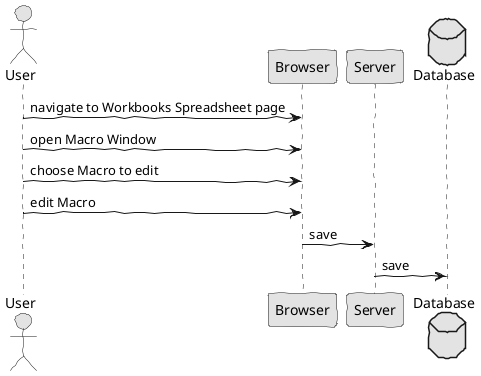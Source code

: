 @startuml  analysis_dm.png
skinparam handwritten true
skinparam monochrome true
skinparam packageStyle rect
skinparam defaultFontName FG Virgil
skinparam shadowing false

actor User

User -> Browser : navigate to Workbooks Spreadsheet page 

User -> Browser : open Macro Window

User -> Browser : choose Macro to edit

User -> Browser : edit Macro

Browser -> Server : save

database Database

Server -> Database : save

@enduml